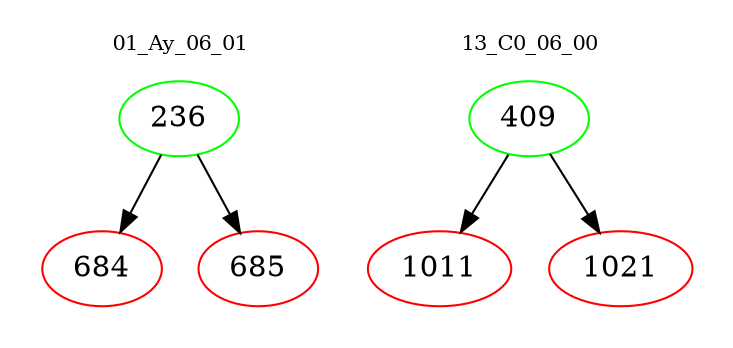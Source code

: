 digraph{
subgraph cluster_0 {
color = white
label = "01_Ay_06_01";
fontsize=10;
T0_236 [label="236", color="green"]
T0_236 -> T0_684 [color="black"]
T0_684 [label="684", color="red"]
T0_236 -> T0_685 [color="black"]
T0_685 [label="685", color="red"]
}
subgraph cluster_1 {
color = white
label = "13_C0_06_00";
fontsize=10;
T1_409 [label="409", color="green"]
T1_409 -> T1_1011 [color="black"]
T1_1011 [label="1011", color="red"]
T1_409 -> T1_1021 [color="black"]
T1_1021 [label="1021", color="red"]
}
}
